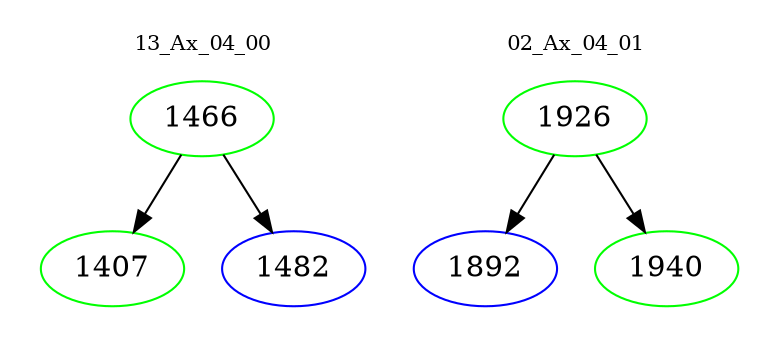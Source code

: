digraph{
subgraph cluster_0 {
color = white
label = "13_Ax_04_00";
fontsize=10;
T0_1466 [label="1466", color="green"]
T0_1466 -> T0_1407 [color="black"]
T0_1407 [label="1407", color="green"]
T0_1466 -> T0_1482 [color="black"]
T0_1482 [label="1482", color="blue"]
}
subgraph cluster_1 {
color = white
label = "02_Ax_04_01";
fontsize=10;
T1_1926 [label="1926", color="green"]
T1_1926 -> T1_1892 [color="black"]
T1_1892 [label="1892", color="blue"]
T1_1926 -> T1_1940 [color="black"]
T1_1940 [label="1940", color="green"]
}
}
